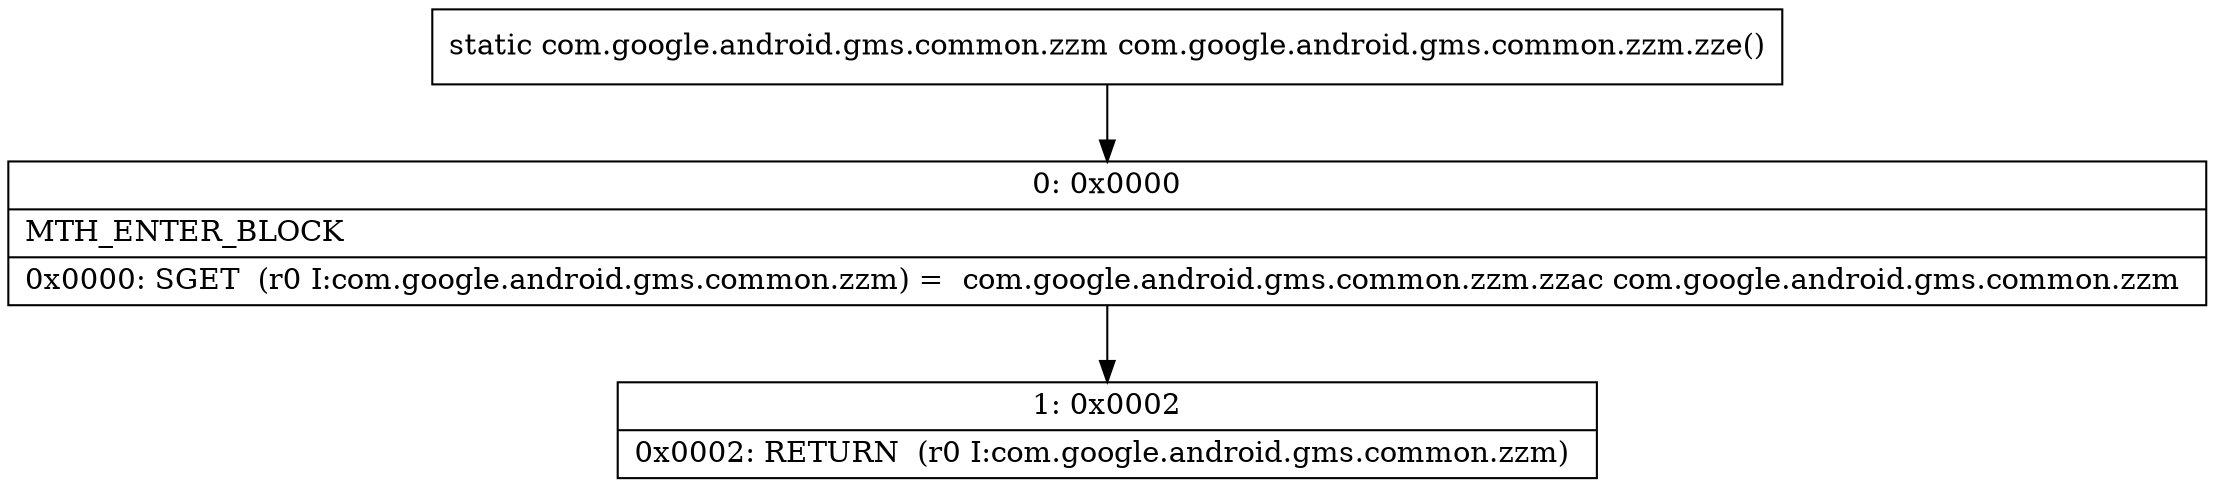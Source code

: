 digraph "CFG forcom.google.android.gms.common.zzm.zze()Lcom\/google\/android\/gms\/common\/zzm;" {
Node_0 [shape=record,label="{0\:\ 0x0000|MTH_ENTER_BLOCK\l|0x0000: SGET  (r0 I:com.google.android.gms.common.zzm) =  com.google.android.gms.common.zzm.zzac com.google.android.gms.common.zzm \l}"];
Node_1 [shape=record,label="{1\:\ 0x0002|0x0002: RETURN  (r0 I:com.google.android.gms.common.zzm) \l}"];
MethodNode[shape=record,label="{static com.google.android.gms.common.zzm com.google.android.gms.common.zzm.zze() }"];
MethodNode -> Node_0;
Node_0 -> Node_1;
}

